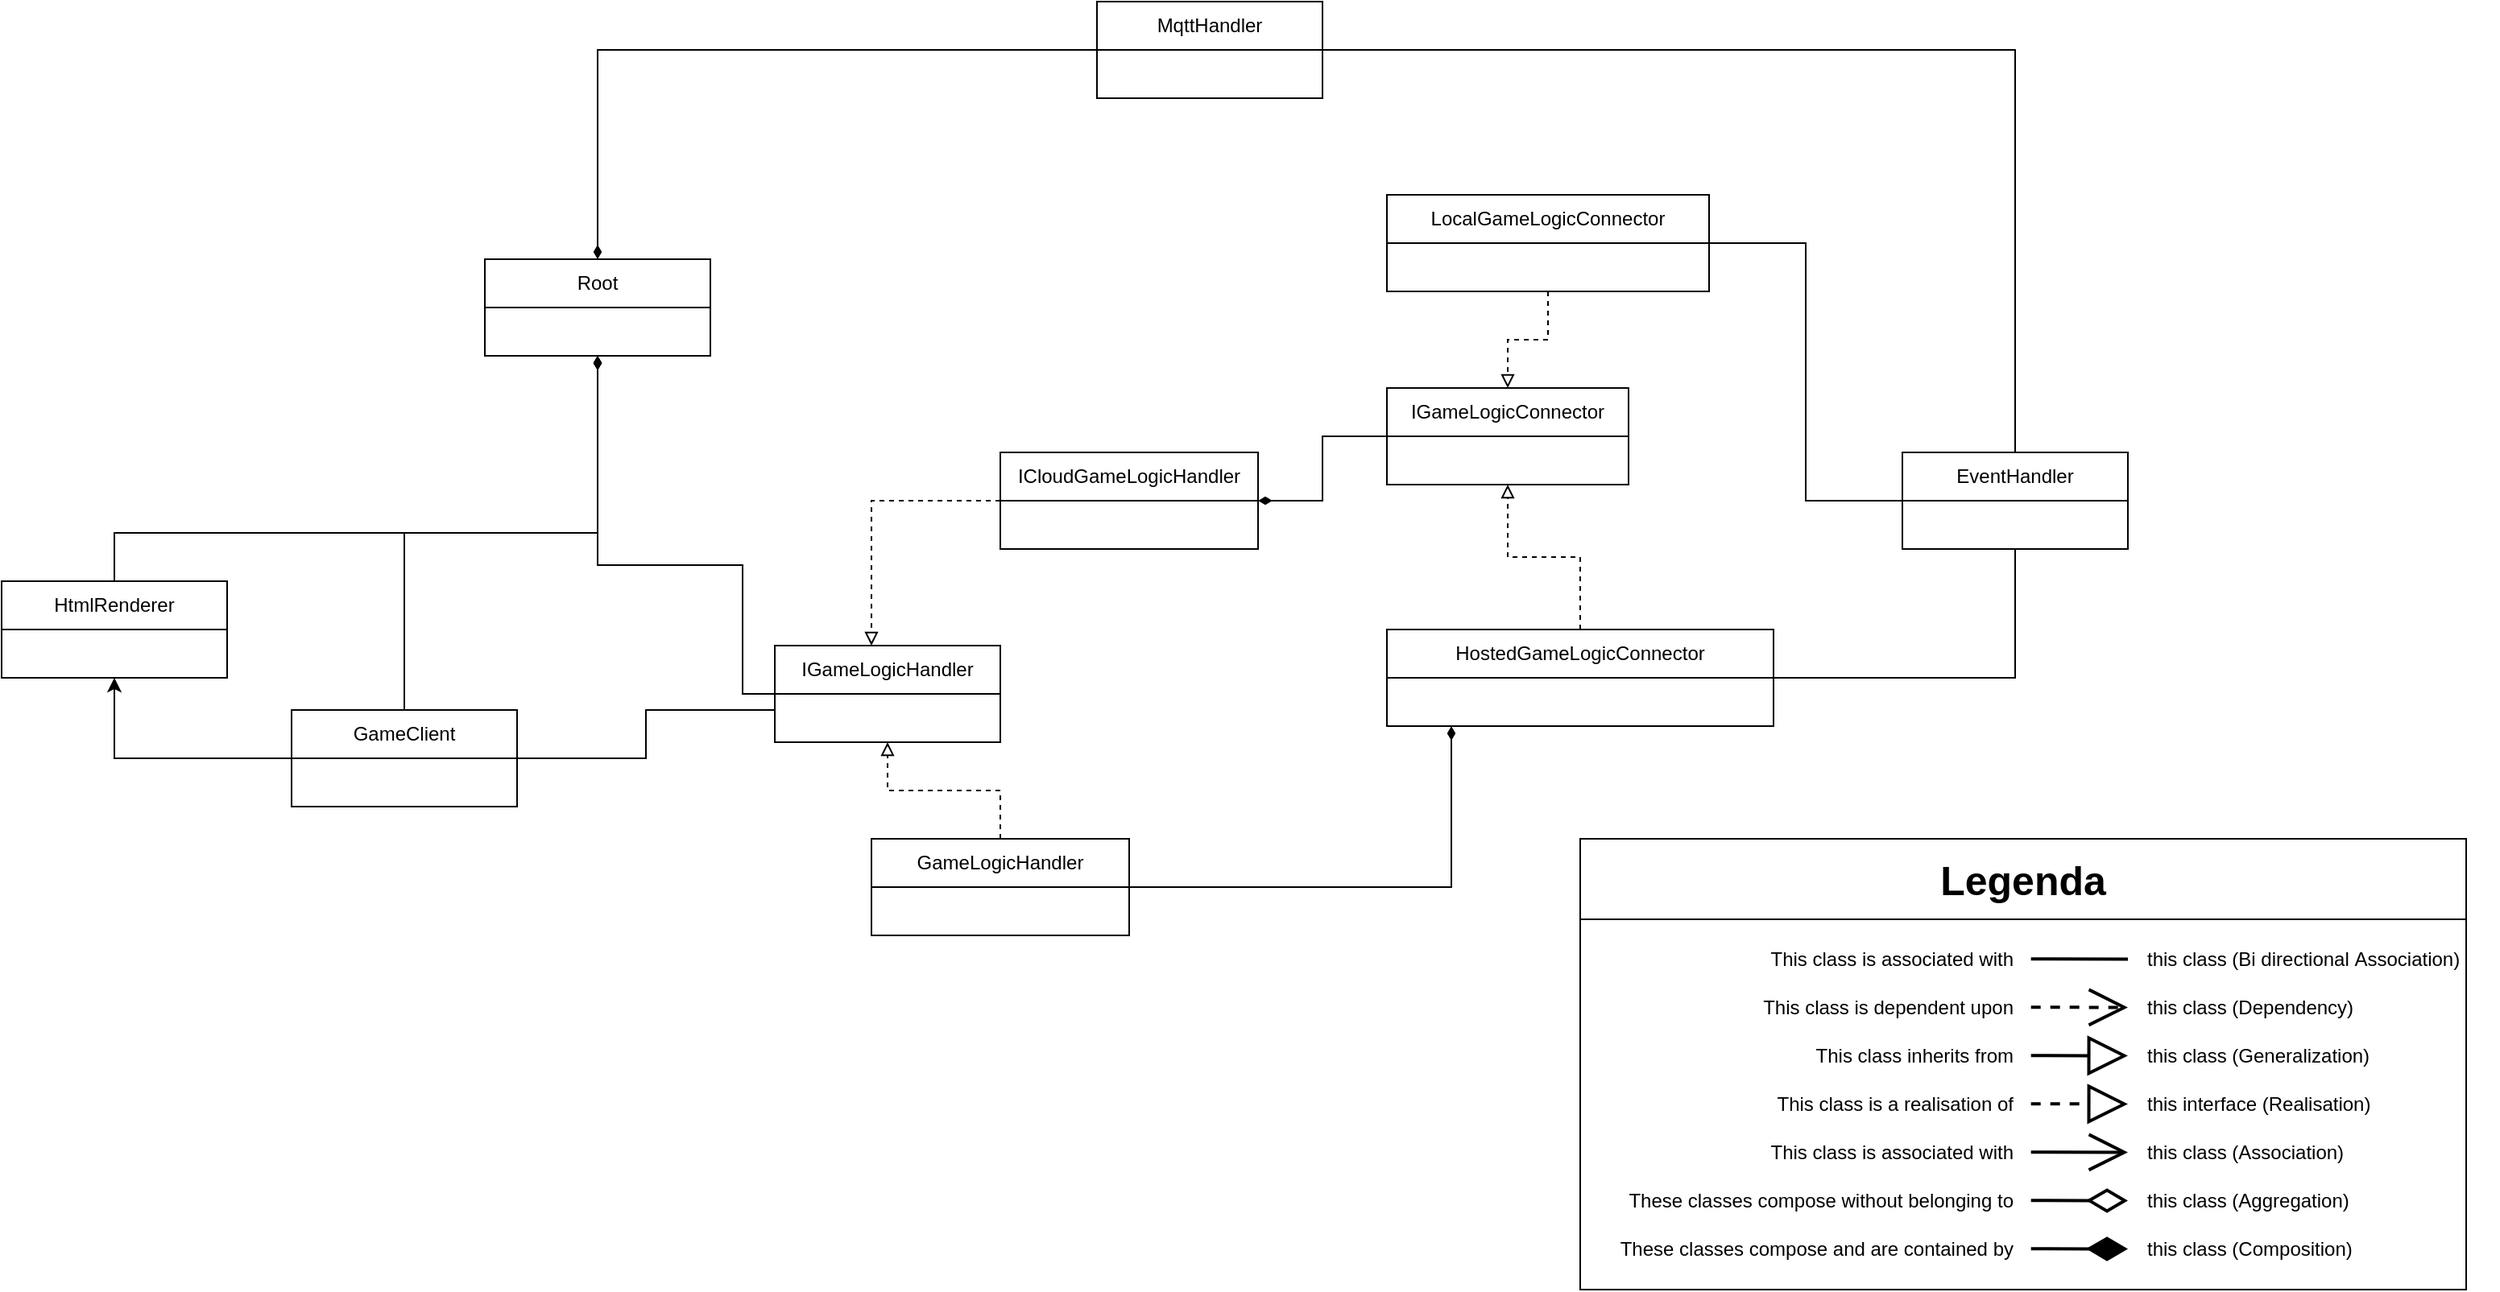 <mxfile version="26.1.1">
  <diagram id="ozvZgGSpwgVvR6CZUfgn" name="Page-1">
    <mxGraphModel dx="2284" dy="1970" grid="1" gridSize="10" guides="1" tooltips="1" connect="1" arrows="1" fold="1" page="1" pageScale="1" pageWidth="850" pageHeight="1100" math="0" shadow="0">
      <root>
        <mxCell id="0" />
        <mxCell id="1" parent="0" />
        <mxCell id="2" value="Root" style="swimlane;fontStyle=0;childLayout=stackLayout;horizontal=1;startSize=30;horizontalStack=0;resizeParent=1;resizeParentMax=0;resizeLast=0;collapsible=1;marginBottom=0;whiteSpace=wrap;html=1;" parent="1" vertex="1">
          <mxGeometry x="160" y="40" width="140" height="60" as="geometry" />
        </mxCell>
        <mxCell id="24" style="edgeStyle=orthogonalEdgeStyle;rounded=0;orthogonalLoop=1;jettySize=auto;html=1;endArrow=diamondThin;endFill=1;" parent="1" source="6" target="2" edge="1">
          <mxGeometry relative="1" as="geometry" />
        </mxCell>
        <mxCell id="25" style="edgeStyle=orthogonalEdgeStyle;rounded=0;orthogonalLoop=1;jettySize=auto;html=1;endArrow=none;endFill=0;startArrow=none;startFill=0;" parent="1" source="6" target="7" edge="1">
          <mxGeometry relative="1" as="geometry">
            <Array as="points">
              <mxPoint x="260" y="350" />
              <mxPoint x="260" y="320" />
            </Array>
          </mxGeometry>
        </mxCell>
        <mxCell id="28" style="edgeStyle=orthogonalEdgeStyle;rounded=0;orthogonalLoop=1;jettySize=auto;html=1;endArrow=classic;endFill=1;" parent="1" source="6" target="26" edge="1">
          <mxGeometry relative="1" as="geometry" />
        </mxCell>
        <mxCell id="6" value="GameClient" style="swimlane;fontStyle=0;childLayout=stackLayout;horizontal=1;startSize=30;horizontalStack=0;resizeParent=1;resizeParentMax=0;resizeLast=0;collapsible=1;marginBottom=0;whiteSpace=wrap;html=1;" parent="1" vertex="1">
          <mxGeometry x="40" y="320" width="140" height="60" as="geometry" />
        </mxCell>
        <mxCell id="23" style="edgeStyle=orthogonalEdgeStyle;rounded=0;orthogonalLoop=1;jettySize=auto;html=1;endArrow=diamondThin;endFill=1;" parent="1" source="7" target="2" edge="1">
          <mxGeometry relative="1" as="geometry">
            <Array as="points">
              <mxPoint x="320" y="230" />
              <mxPoint x="230" y="230" />
            </Array>
          </mxGeometry>
        </mxCell>
        <mxCell id="7" value="IGameLogicHandler" style="swimlane;fontStyle=0;childLayout=stackLayout;horizontal=1;startSize=30;horizontalStack=0;resizeParent=1;resizeParentMax=0;resizeLast=0;collapsible=1;marginBottom=0;whiteSpace=wrap;html=1;" parent="1" vertex="1">
          <mxGeometry x="340" y="280" width="140" height="60" as="geometry" />
        </mxCell>
        <mxCell id="15" style="edgeStyle=orthogonalEdgeStyle;rounded=0;orthogonalLoop=1;jettySize=auto;html=1;endArrow=block;endFill=0;dashed=1;" parent="1" source="8" target="7" edge="1">
          <mxGeometry relative="1" as="geometry">
            <Array as="points">
              <mxPoint x="400" y="190" />
            </Array>
          </mxGeometry>
        </mxCell>
        <mxCell id="8" value="ICloudGameLogicHandler" style="swimlane;fontStyle=0;childLayout=stackLayout;horizontal=1;startSize=30;horizontalStack=0;resizeParent=1;resizeParentMax=0;resizeLast=0;collapsible=1;marginBottom=0;whiteSpace=wrap;html=1;" parent="1" vertex="1">
          <mxGeometry x="480" y="160" width="160" height="60" as="geometry" />
        </mxCell>
        <mxCell id="16" style="edgeStyle=orthogonalEdgeStyle;rounded=0;orthogonalLoop=1;jettySize=auto;html=1;endArrow=block;endFill=0;dashed=1;" parent="1" source="9" target="7" edge="1">
          <mxGeometry relative="1" as="geometry" />
        </mxCell>
        <mxCell id="UYkY4B8AxqgkysXSVikn-33" style="edgeStyle=orthogonalEdgeStyle;rounded=0;orthogonalLoop=1;jettySize=auto;html=1;endArrow=diamondThin;endFill=1;" edge="1" parent="1" source="9" target="12">
          <mxGeometry relative="1" as="geometry">
            <Array as="points">
              <mxPoint x="760" y="430" />
            </Array>
          </mxGeometry>
        </mxCell>
        <mxCell id="9" value="GameLogicHandler" style="swimlane;fontStyle=0;childLayout=stackLayout;horizontal=1;startSize=30;horizontalStack=0;resizeParent=1;resizeParentMax=0;resizeLast=0;collapsible=1;marginBottom=0;whiteSpace=wrap;html=1;" parent="1" vertex="1">
          <mxGeometry x="400" y="400" width="160" height="60" as="geometry" />
        </mxCell>
        <mxCell id="21" style="edgeStyle=orthogonalEdgeStyle;rounded=0;orthogonalLoop=1;jettySize=auto;html=1;entryX=0;entryY=0.5;entryDx=0;entryDy=0;endArrow=none;endFill=0;startArrow=none;startFill=0;" parent="1" source="10" target="17" edge="1">
          <mxGeometry relative="1" as="geometry" />
        </mxCell>
        <mxCell id="32" style="edgeStyle=orthogonalEdgeStyle;rounded=0;orthogonalLoop=1;jettySize=auto;html=1;endArrow=block;endFill=0;dashed=1;" parent="1" source="10" target="29" edge="1">
          <mxGeometry relative="1" as="geometry" />
        </mxCell>
        <mxCell id="10" value="LocalGameLogicConnector" style="swimlane;fontStyle=0;childLayout=stackLayout;horizontal=1;startSize=30;horizontalStack=0;resizeParent=1;resizeParentMax=0;resizeLast=0;collapsible=1;marginBottom=0;whiteSpace=wrap;html=1;" parent="1" vertex="1">
          <mxGeometry x="720" width="200" height="60" as="geometry" />
        </mxCell>
        <mxCell id="22" style="edgeStyle=orthogonalEdgeStyle;rounded=0;orthogonalLoop=1;jettySize=auto;html=1;startArrow=none;startFill=0;endArrow=none;endFill=0;" parent="1" source="12" target="17" edge="1">
          <mxGeometry relative="1" as="geometry" />
        </mxCell>
        <mxCell id="31" style="edgeStyle=orthogonalEdgeStyle;rounded=0;orthogonalLoop=1;jettySize=auto;html=1;endArrow=block;endFill=0;dashed=1;" parent="1" source="12" target="29" edge="1">
          <mxGeometry relative="1" as="geometry" />
        </mxCell>
        <mxCell id="12" value="HostedGameLogicConnector" style="swimlane;fontStyle=0;childLayout=stackLayout;horizontal=1;startSize=30;horizontalStack=0;resizeParent=1;resizeParentMax=0;resizeLast=0;collapsible=1;marginBottom=0;whiteSpace=wrap;html=1;" parent="1" vertex="1">
          <mxGeometry x="720" y="270" width="240" height="60" as="geometry" />
        </mxCell>
        <mxCell id="17" value="EventHandler" style="swimlane;fontStyle=0;childLayout=stackLayout;horizontal=1;startSize=30;horizontalStack=0;resizeParent=1;resizeParentMax=0;resizeLast=0;collapsible=1;marginBottom=0;whiteSpace=wrap;html=1;" parent="1" vertex="1">
          <mxGeometry x="1040" y="160" width="140" height="60" as="geometry" />
        </mxCell>
        <mxCell id="20" style="edgeStyle=orthogonalEdgeStyle;rounded=0;orthogonalLoop=1;jettySize=auto;html=1;endArrow=none;endFill=0;startArrow=none;startFill=0;" parent="1" source="19" target="17" edge="1">
          <mxGeometry relative="1" as="geometry" />
        </mxCell>
        <mxCell id="UYkY4B8AxqgkysXSVikn-32" style="edgeStyle=orthogonalEdgeStyle;rounded=0;orthogonalLoop=1;jettySize=auto;html=1;endArrow=diamondThin;endFill=1;" edge="1" parent="1" source="19" target="2">
          <mxGeometry relative="1" as="geometry" />
        </mxCell>
        <mxCell id="19" value="MqttHandler" style="swimlane;fontStyle=0;childLayout=stackLayout;horizontal=1;startSize=30;horizontalStack=0;resizeParent=1;resizeParentMax=0;resizeLast=0;collapsible=1;marginBottom=0;whiteSpace=wrap;html=1;" parent="1" vertex="1">
          <mxGeometry x="540" y="-120" width="140" height="60" as="geometry" />
        </mxCell>
        <mxCell id="27" style="edgeStyle=orthogonalEdgeStyle;rounded=0;orthogonalLoop=1;jettySize=auto;html=1;endArrow=diamondThin;endFill=1;" parent="1" source="26" target="2" edge="1">
          <mxGeometry relative="1" as="geometry">
            <Array as="points">
              <mxPoint x="-70" y="210" />
              <mxPoint x="230" y="210" />
            </Array>
          </mxGeometry>
        </mxCell>
        <mxCell id="26" value="HtmlRenderer" style="swimlane;fontStyle=0;childLayout=stackLayout;horizontal=1;startSize=30;horizontalStack=0;resizeParent=1;resizeParentMax=0;resizeLast=0;collapsible=1;marginBottom=0;whiteSpace=wrap;html=1;" parent="1" vertex="1">
          <mxGeometry x="-140" y="240" width="140" height="60" as="geometry" />
        </mxCell>
        <mxCell id="X_K_kbN_Q4Stknz0VWut-28" value="&lt;font style=&quot;font-size: 25px;&quot;&gt;Legenda&lt;/font&gt;" style="swimlane;whiteSpace=wrap;html=1;startSize=50;fontColor=default;" parent="1" vertex="1">
          <mxGeometry x="840" y="400" width="550" height="280" as="geometry" />
        </mxCell>
        <mxCell id="X_K_kbN_Q4Stknz0VWut-29" value="This class is associated with" style="text;html=1;align=right;verticalAlign=middle;resizable=0;points=[];autosize=1;strokeColor=none;fillColor=none;fontColor=default;" parent="X_K_kbN_Q4Stknz0VWut-28" vertex="1">
          <mxGeometry x="100" y="60" width="170" height="30" as="geometry" />
        </mxCell>
        <mxCell id="X_K_kbN_Q4Stknz0VWut-30" value="" style="endArrow=none;html=1;rounded=0;entryX=0.184;entryY=0.81;entryDx=0;entryDy=0;entryPerimeter=0;startFill=0;strokeWidth=2;fontColor=default;" parent="X_K_kbN_Q4Stknz0VWut-28" edge="1">
          <mxGeometry width="50" height="50" relative="1" as="geometry">
            <mxPoint x="279.84" y="74.63" as="sourcePoint" />
            <mxPoint x="340.0" y="74.73" as="targetPoint" />
          </mxGeometry>
        </mxCell>
        <mxCell id="X_K_kbN_Q4Stknz0VWut-31" value="This class is dependent upon" style="text;html=1;align=right;verticalAlign=middle;resizable=0;points=[];autosize=1;strokeColor=none;fillColor=none;fontColor=default;" parent="X_K_kbN_Q4Stknz0VWut-28" vertex="1">
          <mxGeometry x="90" y="90" width="180" height="30" as="geometry" />
        </mxCell>
        <mxCell id="X_K_kbN_Q4Stknz0VWut-32" value="" style="endArrow=open;html=1;rounded=0;entryX=0.184;entryY=0.81;entryDx=0;entryDy=0;entryPerimeter=0;strokeWidth=2;endFill=0;dashed=1;endSize=20;fontColor=default;" parent="X_K_kbN_Q4Stknz0VWut-28" edge="1">
          <mxGeometry width="50" height="50" relative="1" as="geometry">
            <mxPoint x="279.84" y="104.63" as="sourcePoint" />
            <mxPoint x="340.0" y="104.73" as="targetPoint" />
          </mxGeometry>
        </mxCell>
        <mxCell id="X_K_kbN_Q4Stknz0VWut-33" value="This class inherits from" style="text;html=1;align=right;verticalAlign=middle;resizable=0;points=[];autosize=1;strokeColor=none;fillColor=none;fontColor=default;" parent="X_K_kbN_Q4Stknz0VWut-28" vertex="1">
          <mxGeometry x="120" y="120" width="150" height="30" as="geometry" />
        </mxCell>
        <mxCell id="X_K_kbN_Q4Stknz0VWut-34" value="" style="endArrow=block;html=1;rounded=0;entryX=0.184;entryY=0.81;entryDx=0;entryDy=0;entryPerimeter=0;endFill=0;endSize=20;strokeWidth=2;fontColor=default;" parent="X_K_kbN_Q4Stknz0VWut-28" edge="1">
          <mxGeometry width="50" height="50" relative="1" as="geometry">
            <mxPoint x="279.84" y="134.63" as="sourcePoint" />
            <mxPoint x="340.0" y="134.73" as="targetPoint" />
          </mxGeometry>
        </mxCell>
        <mxCell id="X_K_kbN_Q4Stknz0VWut-35" value="This class is a realisation of" style="text;html=1;align=right;verticalAlign=middle;resizable=0;points=[];autosize=1;strokeColor=none;fillColor=none;fontColor=default;" parent="X_K_kbN_Q4Stknz0VWut-28" vertex="1">
          <mxGeometry x="100" y="150" width="170" height="30" as="geometry" />
        </mxCell>
        <mxCell id="X_K_kbN_Q4Stknz0VWut-36" value="" style="endArrow=block;html=1;rounded=0;entryX=0.184;entryY=0.81;entryDx=0;entryDy=0;entryPerimeter=0;endFill=0;dashed=1;strokeWidth=2;endSize=20;fontColor=default;" parent="X_K_kbN_Q4Stknz0VWut-28" edge="1">
          <mxGeometry width="50" height="50" relative="1" as="geometry">
            <mxPoint x="279.84" y="164.63" as="sourcePoint" />
            <mxPoint x="340.0" y="164.73" as="targetPoint" />
          </mxGeometry>
        </mxCell>
        <mxCell id="X_K_kbN_Q4Stknz0VWut-37" value="This class is associated with" style="text;html=1;align=right;verticalAlign=middle;resizable=0;points=[];autosize=1;strokeColor=none;fillColor=none;fontColor=default;" parent="X_K_kbN_Q4Stknz0VWut-28" vertex="1">
          <mxGeometry x="100" y="180" width="170" height="30" as="geometry" />
        </mxCell>
        <mxCell id="X_K_kbN_Q4Stknz0VWut-38" value="" style="endArrow=open;html=1;rounded=0;entryX=0.184;entryY=0.81;entryDx=0;entryDy=0;entryPerimeter=0;endFill=0;endSize=20;strokeWidth=2;fontColor=default;" parent="X_K_kbN_Q4Stknz0VWut-28" edge="1">
          <mxGeometry width="50" height="50" relative="1" as="geometry">
            <mxPoint x="279.84" y="194.63" as="sourcePoint" />
            <mxPoint x="340.0" y="194.73" as="targetPoint" />
          </mxGeometry>
        </mxCell>
        <mxCell id="X_K_kbN_Q4Stknz0VWut-39" value="These classes compose without belonging to" style="text;html=1;align=right;verticalAlign=middle;resizable=0;points=[];autosize=1;strokeColor=none;fillColor=none;fontColor=default;" parent="X_K_kbN_Q4Stknz0VWut-28" vertex="1">
          <mxGeometry x="10" y="210" width="260" height="30" as="geometry" />
        </mxCell>
        <mxCell id="X_K_kbN_Q4Stknz0VWut-40" value="" style="endArrow=diamondThin;html=1;rounded=0;entryX=0.184;entryY=0.81;entryDx=0;entryDy=0;entryPerimeter=0;endFill=0;strokeWidth=2;endSize=20;fontColor=default;" parent="X_K_kbN_Q4Stknz0VWut-28" edge="1">
          <mxGeometry width="50" height="50" relative="1" as="geometry">
            <mxPoint x="279.84" y="224.63" as="sourcePoint" />
            <mxPoint x="340.0" y="224.73" as="targetPoint" />
          </mxGeometry>
        </mxCell>
        <mxCell id="X_K_kbN_Q4Stknz0VWut-41" value="These classes compose and are contained by" style="text;html=1;align=right;verticalAlign=middle;resizable=0;points=[];autosize=1;strokeColor=none;fillColor=none;fontColor=default;" parent="X_K_kbN_Q4Stknz0VWut-28" vertex="1">
          <mxGeometry y="240" width="270" height="30" as="geometry" />
        </mxCell>
        <mxCell id="X_K_kbN_Q4Stknz0VWut-42" value="" style="endArrow=diamondThin;html=1;rounded=0;entryX=0.184;entryY=0.81;entryDx=0;entryDy=0;entryPerimeter=0;endFill=1;endSize=20;strokeWidth=2;fontColor=default;" parent="X_K_kbN_Q4Stknz0VWut-28" edge="1">
          <mxGeometry width="50" height="50" relative="1" as="geometry">
            <mxPoint x="279.84" y="254.63" as="sourcePoint" />
            <mxPoint x="340.0" y="254.73" as="targetPoint" />
          </mxGeometry>
        </mxCell>
        <mxCell id="X_K_kbN_Q4Stknz0VWut-46" value="this class (Bi directional&amp;nbsp;&lt;span style=&quot;&quot; data-end=&quot;779&quot; data-start=&quot;764&quot;&gt;Association)&lt;/span&gt;" style="text;html=1;align=left;verticalAlign=middle;resizable=0;points=[];autosize=1;strokeColor=none;fillColor=none;fontColor=default;" parent="X_K_kbN_Q4Stknz0VWut-28" vertex="1">
          <mxGeometry x="350" y="60" width="220" height="30" as="geometry" />
        </mxCell>
        <mxCell id="X_K_kbN_Q4Stknz0VWut-47" value="this class (Dependency)" style="text;html=1;align=left;verticalAlign=middle;resizable=0;points=[];autosize=1;strokeColor=none;fillColor=none;fontColor=default;" parent="X_K_kbN_Q4Stknz0VWut-28" vertex="1">
          <mxGeometry x="350" y="90" width="150" height="30" as="geometry" />
        </mxCell>
        <mxCell id="X_K_kbN_Q4Stknz0VWut-48" value="this class (Generalization)" style="text;html=1;align=left;verticalAlign=middle;resizable=0;points=[];autosize=1;strokeColor=none;fillColor=none;fontColor=default;" parent="X_K_kbN_Q4Stknz0VWut-28" vertex="1">
          <mxGeometry x="350" y="120" width="160" height="30" as="geometry" />
        </mxCell>
        <mxCell id="X_K_kbN_Q4Stknz0VWut-49" value="this interface (Realisation)" style="text;html=1;align=left;verticalAlign=middle;resizable=0;points=[];autosize=1;strokeColor=none;fillColor=none;fontColor=default;" parent="X_K_kbN_Q4Stknz0VWut-28" vertex="1">
          <mxGeometry x="350" y="150" width="160" height="30" as="geometry" />
        </mxCell>
        <mxCell id="X_K_kbN_Q4Stknz0VWut-50" value="this class (Aggregation)" style="text;html=1;align=left;verticalAlign=middle;resizable=0;points=[];autosize=1;strokeColor=none;fillColor=none;fontColor=default;" parent="X_K_kbN_Q4Stknz0VWut-28" vertex="1">
          <mxGeometry x="350" y="210" width="150" height="30" as="geometry" />
        </mxCell>
        <mxCell id="X_K_kbN_Q4Stknz0VWut-51" value="this class (Composition)" style="text;html=1;align=left;verticalAlign=middle;resizable=0;points=[];autosize=1;strokeColor=none;fillColor=none;fontColor=default;" parent="X_K_kbN_Q4Stknz0VWut-28" vertex="1">
          <mxGeometry x="350" y="240" width="150" height="30" as="geometry" />
        </mxCell>
        <mxCell id="X_K_kbN_Q4Stknz0VWut-56" value="this class (Association)" style="text;html=1;align=left;verticalAlign=middle;resizable=0;points=[];autosize=1;strokeColor=none;fillColor=none;fontColor=default;" parent="X_K_kbN_Q4Stknz0VWut-28" vertex="1">
          <mxGeometry x="350" y="180" width="150" height="30" as="geometry" />
        </mxCell>
        <mxCell id="30" style="edgeStyle=orthogonalEdgeStyle;rounded=0;orthogonalLoop=1;jettySize=auto;html=1;endArrow=diamondThin;endFill=1;" parent="1" source="29" target="8" edge="1">
          <mxGeometry relative="1" as="geometry" />
        </mxCell>
        <mxCell id="29" value="IGameLogicConnector" style="swimlane;fontStyle=0;childLayout=stackLayout;horizontal=1;startSize=30;horizontalStack=0;resizeParent=1;resizeParentMax=0;resizeLast=0;collapsible=1;marginBottom=0;whiteSpace=wrap;html=1;" parent="1" vertex="1">
          <mxGeometry x="720" y="120" width="150" height="60" as="geometry" />
        </mxCell>
      </root>
    </mxGraphModel>
  </diagram>
</mxfile>
